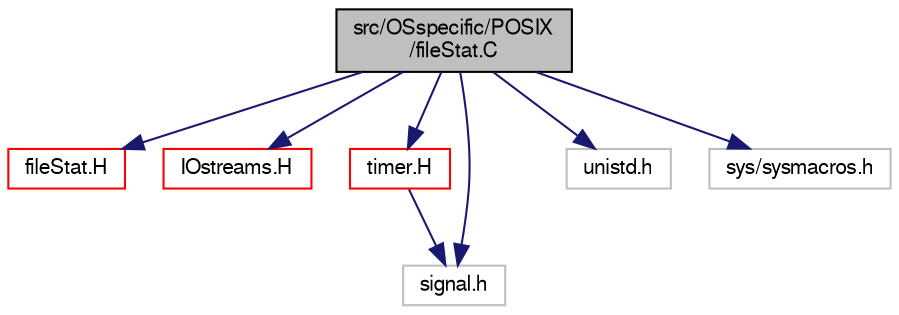 digraph "src/OSspecific/POSIX/fileStat.C"
{
  bgcolor="transparent";
  edge [fontname="FreeSans",fontsize="10",labelfontname="FreeSans",labelfontsize="10"];
  node [fontname="FreeSans",fontsize="10",shape=record];
  Node0 [label="src/OSspecific/POSIX\l/fileStat.C",height=0.2,width=0.4,color="black", fillcolor="grey75", style="filled", fontcolor="black"];
  Node0 -> Node1 [color="midnightblue",fontsize="10",style="solid",fontname="FreeSans"];
  Node1 [label="fileStat.H",height=0.2,width=0.4,color="red",URL="$a12902.html"];
  Node0 -> Node22 [color="midnightblue",fontsize="10",style="solid",fontname="FreeSans"];
  Node22 [label="IOstreams.H",height=0.2,width=0.4,color="red",URL="$a09104.html",tooltip="Useful combination of include files which define Sin, Sout and Serr and the use of IO streams general..."];
  Node0 -> Node64 [color="midnightblue",fontsize="10",style="solid",fontname="FreeSans"];
  Node64 [label="timer.H",height=0.2,width=0.4,color="red",URL="$a12968.html"];
  Node64 -> Node65 [color="midnightblue",fontsize="10",style="solid",fontname="FreeSans"];
  Node65 [label="signal.h",height=0.2,width=0.4,color="grey75"];
  Node0 -> Node65 [color="midnightblue",fontsize="10",style="solid",fontname="FreeSans"];
  Node0 -> Node67 [color="midnightblue",fontsize="10",style="solid",fontname="FreeSans"];
  Node67 [label="unistd.h",height=0.2,width=0.4,color="grey75"];
  Node0 -> Node68 [color="midnightblue",fontsize="10",style="solid",fontname="FreeSans"];
  Node68 [label="sys/sysmacros.h",height=0.2,width=0.4,color="grey75"];
}
